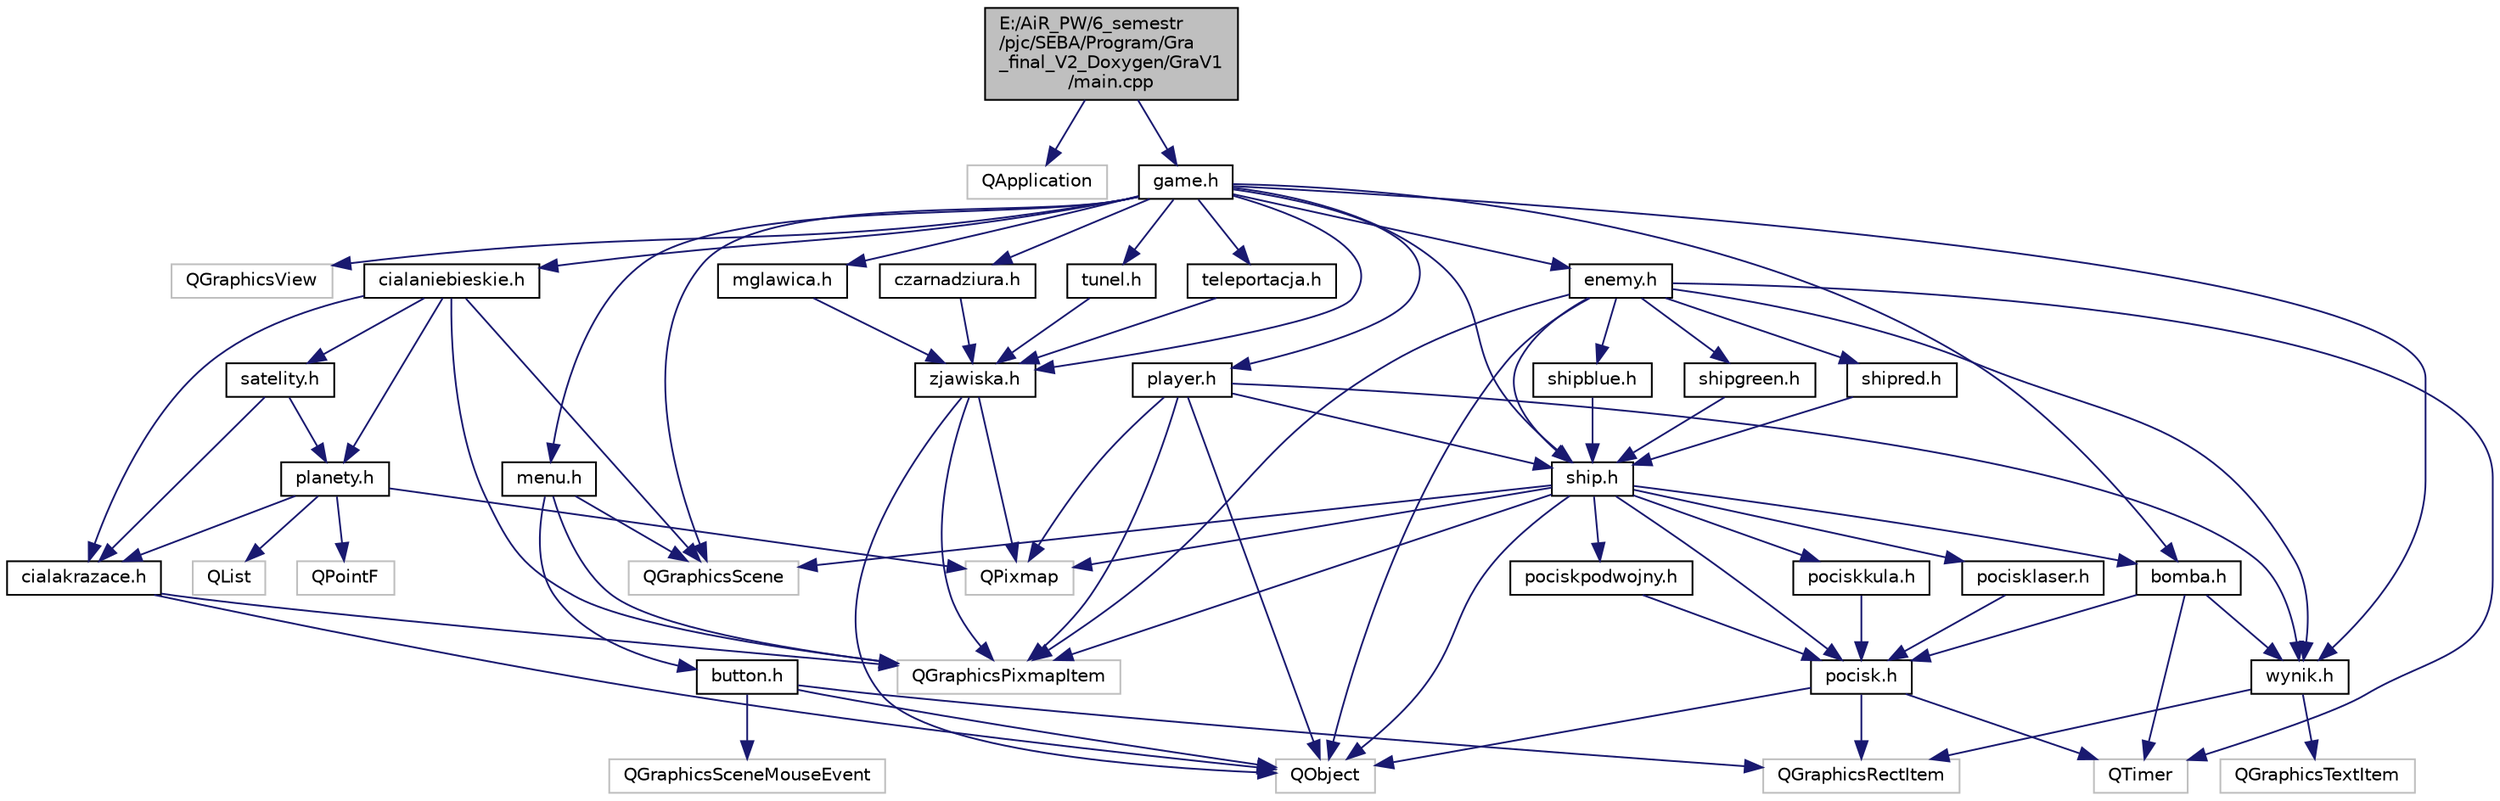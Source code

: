 digraph "E:/AiR_PW/6_semestr/pjc/SEBA/Program/Gra_final_V2_Doxygen/GraV1/main.cpp"
{
 // LATEX_PDF_SIZE
  edge [fontname="Helvetica",fontsize="10",labelfontname="Helvetica",labelfontsize="10"];
  node [fontname="Helvetica",fontsize="10",shape=record];
  Node0 [label="E:/AiR_PW/6_semestr\l/pjc/SEBA/Program/Gra\l_final_V2_Doxygen/GraV1\l/main.cpp",height=0.2,width=0.4,color="black", fillcolor="grey75", style="filled", fontcolor="black",tooltip=" "];
  Node0 -> Node1 [color="midnightblue",fontsize="10",style="solid",fontname="Helvetica"];
  Node1 [label="QApplication",height=0.2,width=0.4,color="grey75", fillcolor="white", style="filled",tooltip=" "];
  Node0 -> Node2 [color="midnightblue",fontsize="10",style="solid",fontname="Helvetica"];
  Node2 [label="game.h",height=0.2,width=0.4,color="black", fillcolor="white", style="filled",URL="$game_8h.html",tooltip=" "];
  Node2 -> Node3 [color="midnightblue",fontsize="10",style="solid",fontname="Helvetica"];
  Node3 [label="QGraphicsView",height=0.2,width=0.4,color="grey75", fillcolor="white", style="filled",tooltip=" "];
  Node2 -> Node4 [color="midnightblue",fontsize="10",style="solid",fontname="Helvetica"];
  Node4 [label="QGraphicsScene",height=0.2,width=0.4,color="grey75", fillcolor="white", style="filled",tooltip=" "];
  Node2 -> Node5 [color="midnightblue",fontsize="10",style="solid",fontname="Helvetica"];
  Node5 [label="menu.h",height=0.2,width=0.4,color="black", fillcolor="white", style="filled",URL="$menu_8h.html",tooltip=" "];
  Node5 -> Node6 [color="midnightblue",fontsize="10",style="solid",fontname="Helvetica"];
  Node6 [label="QGraphicsPixmapItem",height=0.2,width=0.4,color="grey75", fillcolor="white", style="filled",tooltip=" "];
  Node5 -> Node4 [color="midnightblue",fontsize="10",style="solid",fontname="Helvetica"];
  Node5 -> Node7 [color="midnightblue",fontsize="10",style="solid",fontname="Helvetica"];
  Node7 [label="button.h",height=0.2,width=0.4,color="black", fillcolor="white", style="filled",URL="$button_8h.html",tooltip=" "];
  Node7 -> Node8 [color="midnightblue",fontsize="10",style="solid",fontname="Helvetica"];
  Node8 [label="QGraphicsRectItem",height=0.2,width=0.4,color="grey75", fillcolor="white", style="filled",tooltip=" "];
  Node7 -> Node9 [color="midnightblue",fontsize="10",style="solid",fontname="Helvetica"];
  Node9 [label="QObject",height=0.2,width=0.4,color="grey75", fillcolor="white", style="filled",tooltip=" "];
  Node7 -> Node10 [color="midnightblue",fontsize="10",style="solid",fontname="Helvetica"];
  Node10 [label="QGraphicsSceneMouseEvent",height=0.2,width=0.4,color="grey75", fillcolor="white", style="filled",tooltip=" "];
  Node2 -> Node11 [color="midnightblue",fontsize="10",style="solid",fontname="Helvetica"];
  Node11 [label="cialaniebieskie.h",height=0.2,width=0.4,color="black", fillcolor="white", style="filled",URL="$cialaniebieskie_8h.html",tooltip=" "];
  Node11 -> Node6 [color="midnightblue",fontsize="10",style="solid",fontname="Helvetica"];
  Node11 -> Node4 [color="midnightblue",fontsize="10",style="solid",fontname="Helvetica"];
  Node11 -> Node12 [color="midnightblue",fontsize="10",style="solid",fontname="Helvetica"];
  Node12 [label="cialakrazace.h",height=0.2,width=0.4,color="black", fillcolor="white", style="filled",URL="$cialakrazace_8h.html",tooltip=" "];
  Node12 -> Node6 [color="midnightblue",fontsize="10",style="solid",fontname="Helvetica"];
  Node12 -> Node9 [color="midnightblue",fontsize="10",style="solid",fontname="Helvetica"];
  Node11 -> Node13 [color="midnightblue",fontsize="10",style="solid",fontname="Helvetica"];
  Node13 [label="planety.h",height=0.2,width=0.4,color="black", fillcolor="white", style="filled",URL="$planety_8h.html",tooltip=" "];
  Node13 -> Node12 [color="midnightblue",fontsize="10",style="solid",fontname="Helvetica"];
  Node13 -> Node14 [color="midnightblue",fontsize="10",style="solid",fontname="Helvetica"];
  Node14 [label="QPixmap",height=0.2,width=0.4,color="grey75", fillcolor="white", style="filled",tooltip=" "];
  Node13 -> Node15 [color="midnightblue",fontsize="10",style="solid",fontname="Helvetica"];
  Node15 [label="QList",height=0.2,width=0.4,color="grey75", fillcolor="white", style="filled",tooltip=" "];
  Node13 -> Node16 [color="midnightblue",fontsize="10",style="solid",fontname="Helvetica"];
  Node16 [label="QPointF",height=0.2,width=0.4,color="grey75", fillcolor="white", style="filled",tooltip=" "];
  Node11 -> Node17 [color="midnightblue",fontsize="10",style="solid",fontname="Helvetica"];
  Node17 [label="satelity.h",height=0.2,width=0.4,color="black", fillcolor="white", style="filled",URL="$satelity_8h.html",tooltip=" "];
  Node17 -> Node12 [color="midnightblue",fontsize="10",style="solid",fontname="Helvetica"];
  Node17 -> Node13 [color="midnightblue",fontsize="10",style="solid",fontname="Helvetica"];
  Node2 -> Node18 [color="midnightblue",fontsize="10",style="solid",fontname="Helvetica"];
  Node18 [label="zjawiska.h",height=0.2,width=0.4,color="black", fillcolor="white", style="filled",URL="$zjawiska_8h.html",tooltip=" "];
  Node18 -> Node6 [color="midnightblue",fontsize="10",style="solid",fontname="Helvetica"];
  Node18 -> Node9 [color="midnightblue",fontsize="10",style="solid",fontname="Helvetica"];
  Node18 -> Node14 [color="midnightblue",fontsize="10",style="solid",fontname="Helvetica"];
  Node2 -> Node19 [color="midnightblue",fontsize="10",style="solid",fontname="Helvetica"];
  Node19 [label="mglawica.h",height=0.2,width=0.4,color="black", fillcolor="white", style="filled",URL="$mglawica_8h.html",tooltip=" "];
  Node19 -> Node18 [color="midnightblue",fontsize="10",style="solid",fontname="Helvetica"];
  Node2 -> Node20 [color="midnightblue",fontsize="10",style="solid",fontname="Helvetica"];
  Node20 [label="czarnadziura.h",height=0.2,width=0.4,color="black", fillcolor="white", style="filled",URL="$czarnadziura_8h.html",tooltip=" "];
  Node20 -> Node18 [color="midnightblue",fontsize="10",style="solid",fontname="Helvetica"];
  Node2 -> Node21 [color="midnightblue",fontsize="10",style="solid",fontname="Helvetica"];
  Node21 [label="tunel.h",height=0.2,width=0.4,color="black", fillcolor="white", style="filled",URL="$tunel_8h.html",tooltip=" "];
  Node21 -> Node18 [color="midnightblue",fontsize="10",style="solid",fontname="Helvetica"];
  Node2 -> Node22 [color="midnightblue",fontsize="10",style="solid",fontname="Helvetica"];
  Node22 [label="teleportacja.h",height=0.2,width=0.4,color="black", fillcolor="white", style="filled",URL="$teleportacja_8h.html",tooltip=" "];
  Node22 -> Node18 [color="midnightblue",fontsize="10",style="solid",fontname="Helvetica"];
  Node2 -> Node23 [color="midnightblue",fontsize="10",style="solid",fontname="Helvetica"];
  Node23 [label="bomba.h",height=0.2,width=0.4,color="black", fillcolor="white", style="filled",URL="$bomba_8h.html",tooltip=" "];
  Node23 -> Node24 [color="midnightblue",fontsize="10",style="solid",fontname="Helvetica"];
  Node24 [label="pocisk.h",height=0.2,width=0.4,color="black", fillcolor="white", style="filled",URL="$pocisk_8h.html",tooltip=" "];
  Node24 -> Node8 [color="midnightblue",fontsize="10",style="solid",fontname="Helvetica"];
  Node24 -> Node9 [color="midnightblue",fontsize="10",style="solid",fontname="Helvetica"];
  Node24 -> Node25 [color="midnightblue",fontsize="10",style="solid",fontname="Helvetica"];
  Node25 [label="QTimer",height=0.2,width=0.4,color="grey75", fillcolor="white", style="filled",tooltip=" "];
  Node23 -> Node25 [color="midnightblue",fontsize="10",style="solid",fontname="Helvetica"];
  Node23 -> Node26 [color="midnightblue",fontsize="10",style="solid",fontname="Helvetica"];
  Node26 [label="wynik.h",height=0.2,width=0.4,color="black", fillcolor="white", style="filled",URL="$wynik_8h.html",tooltip=" "];
  Node26 -> Node27 [color="midnightblue",fontsize="10",style="solid",fontname="Helvetica"];
  Node27 [label="QGraphicsTextItem",height=0.2,width=0.4,color="grey75", fillcolor="white", style="filled",tooltip=" "];
  Node26 -> Node8 [color="midnightblue",fontsize="10",style="solid",fontname="Helvetica"];
  Node2 -> Node28 [color="midnightblue",fontsize="10",style="solid",fontname="Helvetica"];
  Node28 [label="player.h",height=0.2,width=0.4,color="black", fillcolor="white", style="filled",URL="$player_8h.html",tooltip=" "];
  Node28 -> Node29 [color="midnightblue",fontsize="10",style="solid",fontname="Helvetica"];
  Node29 [label="ship.h",height=0.2,width=0.4,color="black", fillcolor="white", style="filled",URL="$ship_8h.html",tooltip=" "];
  Node29 -> Node6 [color="midnightblue",fontsize="10",style="solid",fontname="Helvetica"];
  Node29 -> Node9 [color="midnightblue",fontsize="10",style="solid",fontname="Helvetica"];
  Node29 -> Node14 [color="midnightblue",fontsize="10",style="solid",fontname="Helvetica"];
  Node29 -> Node24 [color="midnightblue",fontsize="10",style="solid",fontname="Helvetica"];
  Node29 -> Node30 [color="midnightblue",fontsize="10",style="solid",fontname="Helvetica"];
  Node30 [label="pociskkula.h",height=0.2,width=0.4,color="black", fillcolor="white", style="filled",URL="$pociskkula_8h.html",tooltip=" "];
  Node30 -> Node24 [color="midnightblue",fontsize="10",style="solid",fontname="Helvetica"];
  Node29 -> Node31 [color="midnightblue",fontsize="10",style="solid",fontname="Helvetica"];
  Node31 [label="pocisklaser.h",height=0.2,width=0.4,color="black", fillcolor="white", style="filled",URL="$pocisklaser_8h.html",tooltip=" "];
  Node31 -> Node24 [color="midnightblue",fontsize="10",style="solid",fontname="Helvetica"];
  Node29 -> Node32 [color="midnightblue",fontsize="10",style="solid",fontname="Helvetica"];
  Node32 [label="pociskpodwojny.h",height=0.2,width=0.4,color="black", fillcolor="white", style="filled",URL="$pociskpodwojny_8h.html",tooltip=" "];
  Node32 -> Node24 [color="midnightblue",fontsize="10",style="solid",fontname="Helvetica"];
  Node29 -> Node23 [color="midnightblue",fontsize="10",style="solid",fontname="Helvetica"];
  Node29 -> Node4 [color="midnightblue",fontsize="10",style="solid",fontname="Helvetica"];
  Node28 -> Node6 [color="midnightblue",fontsize="10",style="solid",fontname="Helvetica"];
  Node28 -> Node9 [color="midnightblue",fontsize="10",style="solid",fontname="Helvetica"];
  Node28 -> Node14 [color="midnightblue",fontsize="10",style="solid",fontname="Helvetica"];
  Node28 -> Node26 [color="midnightblue",fontsize="10",style="solid",fontname="Helvetica"];
  Node2 -> Node29 [color="midnightblue",fontsize="10",style="solid",fontname="Helvetica"];
  Node2 -> Node33 [color="midnightblue",fontsize="10",style="solid",fontname="Helvetica"];
  Node33 [label="enemy.h",height=0.2,width=0.4,color="black", fillcolor="white", style="filled",URL="$enemy_8h.html",tooltip=" "];
  Node33 -> Node6 [color="midnightblue",fontsize="10",style="solid",fontname="Helvetica"];
  Node33 -> Node9 [color="midnightblue",fontsize="10",style="solid",fontname="Helvetica"];
  Node33 -> Node29 [color="midnightblue",fontsize="10",style="solid",fontname="Helvetica"];
  Node33 -> Node34 [color="midnightblue",fontsize="10",style="solid",fontname="Helvetica"];
  Node34 [label="shipblue.h",height=0.2,width=0.4,color="black", fillcolor="white", style="filled",URL="$shipblue_8h.html",tooltip=" "];
  Node34 -> Node29 [color="midnightblue",fontsize="10",style="solid",fontname="Helvetica"];
  Node33 -> Node35 [color="midnightblue",fontsize="10",style="solid",fontname="Helvetica"];
  Node35 [label="shipgreen.h",height=0.2,width=0.4,color="black", fillcolor="white", style="filled",URL="$shipgreen_8h.html",tooltip=" "];
  Node35 -> Node29 [color="midnightblue",fontsize="10",style="solid",fontname="Helvetica"];
  Node33 -> Node36 [color="midnightblue",fontsize="10",style="solid",fontname="Helvetica"];
  Node36 [label="shipred.h",height=0.2,width=0.4,color="black", fillcolor="white", style="filled",URL="$shipred_8h.html",tooltip=" "];
  Node36 -> Node29 [color="midnightblue",fontsize="10",style="solid",fontname="Helvetica"];
  Node33 -> Node26 [color="midnightblue",fontsize="10",style="solid",fontname="Helvetica"];
  Node33 -> Node25 [color="midnightblue",fontsize="10",style="solid",fontname="Helvetica"];
  Node2 -> Node26 [color="midnightblue",fontsize="10",style="solid",fontname="Helvetica"];
}
